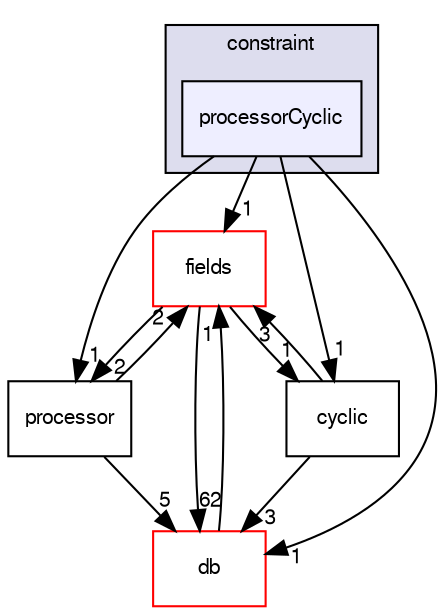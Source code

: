 digraph "src/OpenFOAM/meshes/polyMesh/polyPatches/constraint/processorCyclic" {
  bgcolor=transparent;
  compound=true
  node [ fontsize="10", fontname="FreeSans"];
  edge [ labelfontsize="10", labelfontname="FreeSans"];
  subgraph clusterdir_09b4360db181b1c37726382a34e0210b {
    graph [ bgcolor="#ddddee", pencolor="black", label="constraint" fontname="FreeSans", fontsize="10", URL="dir_09b4360db181b1c37726382a34e0210b.html"]
  dir_6ba939b8d6b807750a04b88f788ccce4 [shape=box, label="processorCyclic", style="filled", fillcolor="#eeeeff", pencolor="black", URL="dir_6ba939b8d6b807750a04b88f788ccce4.html"];
  }
  dir_962442b8f989d5529fab5e0f0e4ffb74 [shape=box label="fields" color="red" URL="dir_962442b8f989d5529fab5e0f0e4ffb74.html"];
  dir_63c634f7a7cfd679ac26c67fb30fc32f [shape=box label="db" color="red" URL="dir_63c634f7a7cfd679ac26c67fb30fc32f.html"];
  dir_3a2dac8f5edfcbb51e89f7f5533efae4 [shape=box label="processor" URL="dir_3a2dac8f5edfcbb51e89f7f5533efae4.html"];
  dir_f10e1feb71bd2aac359683c9b11c6603 [shape=box label="cyclic" URL="dir_f10e1feb71bd2aac359683c9b11c6603.html"];
  dir_962442b8f989d5529fab5e0f0e4ffb74->dir_63c634f7a7cfd679ac26c67fb30fc32f [headlabel="62", labeldistance=1.5 headhref="dir_001856_001787.html"];
  dir_962442b8f989d5529fab5e0f0e4ffb74->dir_3a2dac8f5edfcbb51e89f7f5533efae4 [headlabel="2", labeldistance=1.5 headhref="dir_001856_002125.html"];
  dir_962442b8f989d5529fab5e0f0e4ffb74->dir_f10e1feb71bd2aac359683c9b11c6603 [headlabel="1", labeldistance=1.5 headhref="dir_001856_002120.html"];
  dir_63c634f7a7cfd679ac26c67fb30fc32f->dir_962442b8f989d5529fab5e0f0e4ffb74 [headlabel="1", labeldistance=1.5 headhref="dir_001787_001856.html"];
  dir_6ba939b8d6b807750a04b88f788ccce4->dir_962442b8f989d5529fab5e0f0e4ffb74 [headlabel="1", labeldistance=1.5 headhref="dir_002126_001856.html"];
  dir_6ba939b8d6b807750a04b88f788ccce4->dir_63c634f7a7cfd679ac26c67fb30fc32f [headlabel="1", labeldistance=1.5 headhref="dir_002126_001787.html"];
  dir_6ba939b8d6b807750a04b88f788ccce4->dir_3a2dac8f5edfcbb51e89f7f5533efae4 [headlabel="1", labeldistance=1.5 headhref="dir_002126_002125.html"];
  dir_6ba939b8d6b807750a04b88f788ccce4->dir_f10e1feb71bd2aac359683c9b11c6603 [headlabel="1", labeldistance=1.5 headhref="dir_002126_002120.html"];
  dir_3a2dac8f5edfcbb51e89f7f5533efae4->dir_962442b8f989d5529fab5e0f0e4ffb74 [headlabel="2", labeldistance=1.5 headhref="dir_002125_001856.html"];
  dir_3a2dac8f5edfcbb51e89f7f5533efae4->dir_63c634f7a7cfd679ac26c67fb30fc32f [headlabel="5", labeldistance=1.5 headhref="dir_002125_001787.html"];
  dir_f10e1feb71bd2aac359683c9b11c6603->dir_962442b8f989d5529fab5e0f0e4ffb74 [headlabel="3", labeldistance=1.5 headhref="dir_002120_001856.html"];
  dir_f10e1feb71bd2aac359683c9b11c6603->dir_63c634f7a7cfd679ac26c67fb30fc32f [headlabel="3", labeldistance=1.5 headhref="dir_002120_001787.html"];
}
